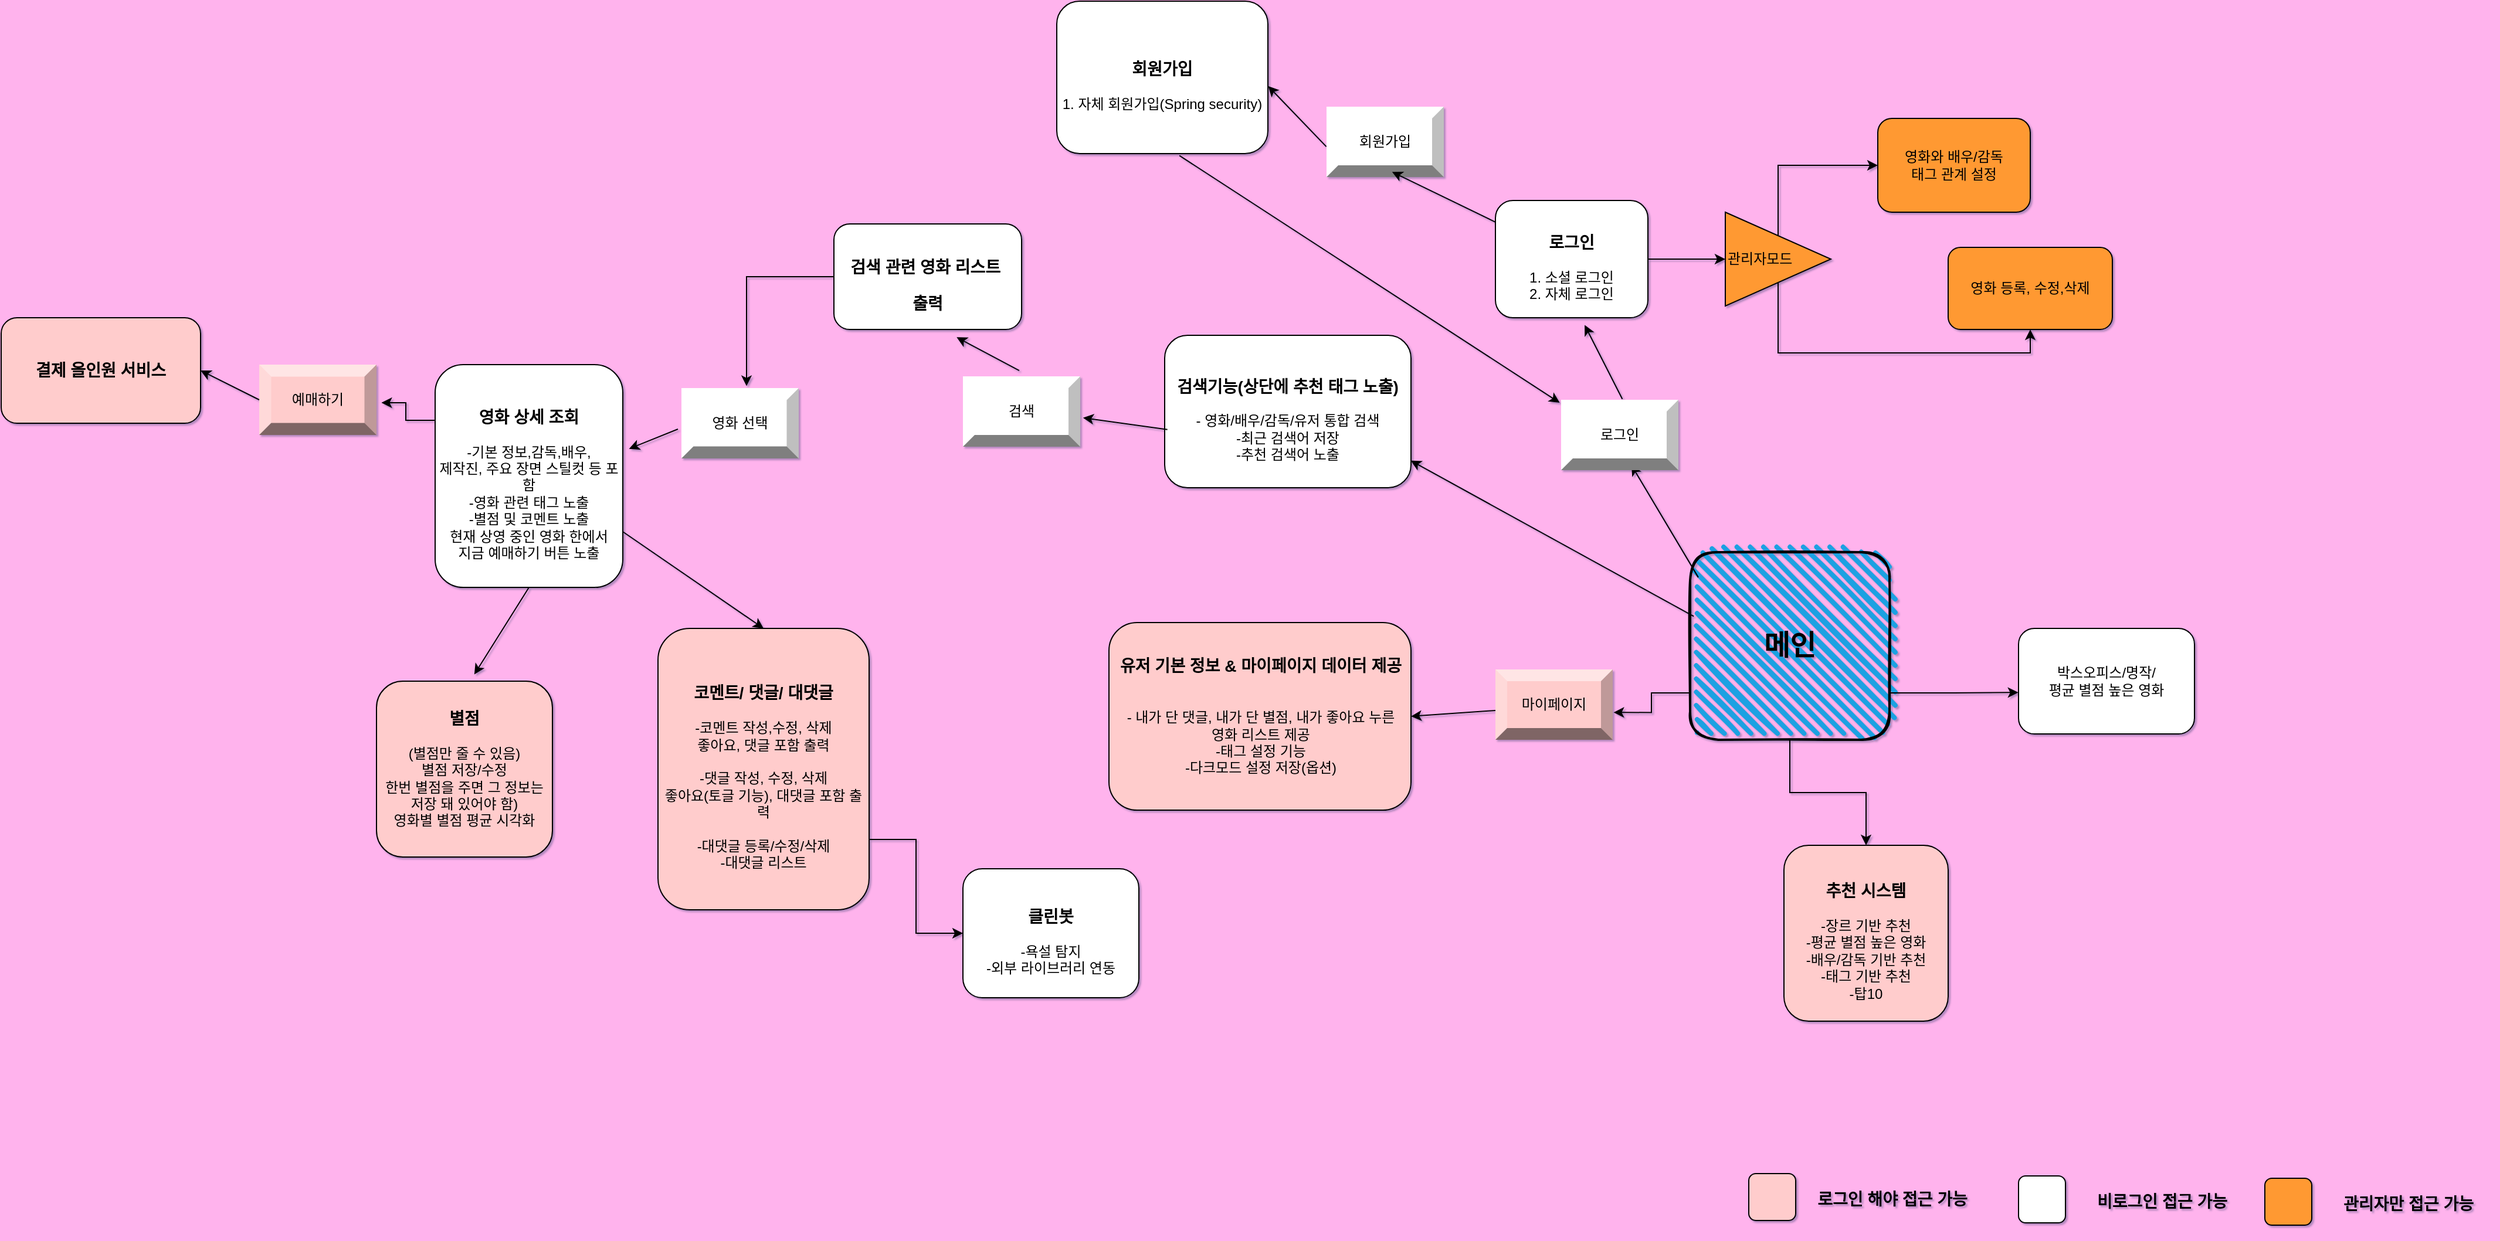 <mxfile version="27.1.6">
  <diagram name="페이지-1" id="LvskHL0l8MYuoYU3aJJq">
    <mxGraphModel dx="4597" dy="1515" grid="1" gridSize="10" guides="1" tooltips="1" connect="1" arrows="1" fold="1" page="1" pageScale="1" pageWidth="827" pageHeight="1169" background="#FFB3ED" math="0" shadow="1">
      <root>
        <mxCell id="0" />
        <mxCell id="1" parent="0" />
        <mxCell id="m5MV5VX6WgENKe0_gjv--46" value="" style="endArrow=classic;html=1;rounded=0;entryX=-0.012;entryY=0.042;entryDx=0;entryDy=0;entryPerimeter=0;exitX=0.581;exitY=1.013;exitDx=0;exitDy=0;exitPerimeter=0;" parent="1" source="m5MV5VX6WgENKe0_gjv--9" target="m5MV5VX6WgENKe0_gjv--7" edge="1">
          <mxGeometry width="50" height="50" relative="1" as="geometry">
            <mxPoint x="-350" y="300" as="sourcePoint" />
            <mxPoint x="-300" y="250" as="targetPoint" />
          </mxGeometry>
        </mxCell>
        <mxCell id="G79Pr9Nb0tBNP9RUXyT_-3" value="&lt;h3&gt;&lt;font&gt;로그인&lt;br&gt;&lt;/font&gt;&lt;/h3&gt;&lt;div&gt;&lt;span style=&quot;background-color: transparent; color: light-dark(rgb(0, 0, 0), rgb(255, 255, 255));&quot;&gt;1. 소셜 로그인&lt;/span&gt;&lt;/div&gt;&lt;div&gt;2. 자체 로그인&lt;/div&gt;" style="rounded=1;whiteSpace=wrap;html=1;" parent="1" vertex="1">
          <mxGeometry x="-86" y="250" width="130" height="100" as="geometry" />
        </mxCell>
        <mxCell id="G79Pr9Nb0tBNP9RUXyT_-9" value="&lt;h3&gt;&lt;font&gt;검색기능(상단에 추천 태그 노출)&lt;/font&gt;&lt;/h3&gt;&lt;div&gt;- 영화/배우/감독/유저 통합 검색&lt;/div&gt;&lt;div&gt;-최근 검색어 저장&lt;/div&gt;&lt;div&gt;-추천 검색어 노출&lt;/div&gt;" style="rounded=1;whiteSpace=wrap;html=1;" parent="1" vertex="1">
          <mxGeometry x="-368" y="365" width="210" height="130" as="geometry" />
        </mxCell>
        <mxCell id="G79Pr9Nb0tBNP9RUXyT_-11" value="&lt;h3&gt;&lt;font&gt;별점&lt;/font&gt;&lt;/h3&gt;&lt;div&gt;&lt;font&gt;(별점만 줄 수 있음)&lt;/font&gt;&lt;/div&gt;&lt;div&gt;별점 저장/수정&lt;/div&gt;&lt;div&gt;한번 별점을 주면 그 정보는 저장 돼 있어야 함)&lt;/div&gt;&lt;div&gt;영화별 별점 평균 시각화&lt;/div&gt;&lt;div&gt;&lt;br&gt;&lt;/div&gt;" style="rounded=1;whiteSpace=wrap;html=1;fillColor=#FFCCCC;" parent="1" vertex="1">
          <mxGeometry x="-1040" y="660" width="150" height="150" as="geometry" />
        </mxCell>
        <mxCell id="G79Pr9Nb0tBNP9RUXyT_-12" value="&lt;h3&gt;&lt;font&gt;추천 시스템&lt;/font&gt;&lt;/h3&gt;&lt;div&gt;-장르 기반 추천&lt;/div&gt;&lt;div&gt;-평균 별점 높은 영화&lt;/div&gt;&lt;div&gt;-배우/감독 기반 추천&lt;/div&gt;&lt;div&gt;&lt;font&gt;-태그 기반 추천&lt;/font&gt;&lt;/div&gt;&lt;div&gt;-탑10&lt;/div&gt;" style="rounded=1;whiteSpace=wrap;html=1;fillColor=#FFCCCC;" parent="1" vertex="1">
          <mxGeometry x="160" y="800" width="140" height="150" as="geometry" />
        </mxCell>
        <mxCell id="G79Pr9Nb0tBNP9RUXyT_-13" value="&lt;h3&gt;&lt;font&gt;클린봇&lt;/font&gt;&lt;/h3&gt;&lt;div&gt;-욕설 탐지&lt;/div&gt;&lt;div&gt;-외부 라이브러리 연동&lt;/div&gt;" style="rounded=1;whiteSpace=wrap;html=1;" parent="1" vertex="1">
          <mxGeometry x="-540" y="820" width="150" height="110" as="geometry" />
        </mxCell>
        <mxCell id="m5MV5VX6WgENKe0_gjv--43" style="edgeStyle=orthogonalEdgeStyle;rounded=0;orthogonalLoop=1;jettySize=auto;html=1;exitX=0.5;exitY=1;exitDx=0;exitDy=0;entryX=0.5;entryY=0;entryDx=0;entryDy=0;" parent="1" source="G79Pr9Nb0tBNP9RUXyT_-14" target="G79Pr9Nb0tBNP9RUXyT_-12" edge="1">
          <mxGeometry relative="1" as="geometry" />
        </mxCell>
        <mxCell id="G79Pr9Nb0tBNP9RUXyT_-14" value="&lt;h1&gt;메인&lt;/h1&gt;" style="rounded=1;whiteSpace=wrap;html=1;strokeWidth=2;fillWeight=4;hachureGap=8;hachureAngle=45;fillColor=#1ba1e2;sketch=1;" parent="1" vertex="1">
          <mxGeometry x="80" y="550" width="170" height="160" as="geometry" />
        </mxCell>
        <mxCell id="G79Pr9Nb0tBNP9RUXyT_-15" value="" style="endArrow=classic;html=1;rounded=0;exitX=0.041;exitY=0.134;exitDx=0;exitDy=0;exitPerimeter=0;entryX=0.599;entryY=0.928;entryDx=0;entryDy=0;entryPerimeter=0;" parent="1" source="G79Pr9Nb0tBNP9RUXyT_-14" target="m5MV5VX6WgENKe0_gjv--7" edge="1">
          <mxGeometry width="50" height="50" relative="1" as="geometry">
            <mxPoint x="-40" y="490" as="sourcePoint" />
            <mxPoint x="50" y="480" as="targetPoint" />
          </mxGeometry>
        </mxCell>
        <mxCell id="G79Pr9Nb0tBNP9RUXyT_-16" value="" style="endArrow=classic;html=1;rounded=0;entryX=0.999;entryY=0.822;entryDx=0;entryDy=0;entryPerimeter=0;exitX=0.018;exitY=0.342;exitDx=0;exitDy=0;exitPerimeter=0;" parent="1" source="G79Pr9Nb0tBNP9RUXyT_-14" target="G79Pr9Nb0tBNP9RUXyT_-9" edge="1">
          <mxGeometry width="50" height="50" relative="1" as="geometry">
            <mxPoint x="10" y="600" as="sourcePoint" />
            <mxPoint x="60" y="550" as="targetPoint" />
          </mxGeometry>
        </mxCell>
        <mxCell id="G79Pr9Nb0tBNP9RUXyT_-17" value="영화 등록, 수정,삭제" style="rounded=1;whiteSpace=wrap;html=1;fillColor=#FF9933;" parent="1" vertex="1">
          <mxGeometry x="300" y="290" width="140" height="70" as="geometry" />
        </mxCell>
        <mxCell id="m5MV5VX6WgENKe0_gjv--1" value="&lt;h3&gt;영화 상세 조회&lt;/h3&gt;&lt;div&gt;-기본 정보,감독,배우,&lt;/div&gt;&lt;div&gt;제작진, 주요 장면 스틸컷 등 포함&lt;/div&gt;&lt;div&gt;-영화 관련 태그 노출&lt;/div&gt;&lt;div&gt;-별점 및 코멘트 노출&lt;/div&gt;&lt;div&gt;현재 상영 중인 영화 한에서&lt;/div&gt;&lt;div&gt;지금 예매하기 버튼 노출&lt;/div&gt;" style="rounded=1;whiteSpace=wrap;html=1;" parent="1" vertex="1">
          <mxGeometry x="-990" y="390" width="160" height="190" as="geometry" />
        </mxCell>
        <mxCell id="m5MV5VX6WgENKe0_gjv--2" value="영화와 배우/감독&lt;div&gt;태그 관계 설정&lt;/div&gt;" style="rounded=1;whiteSpace=wrap;html=1;fillColor=#FF9933;" parent="1" vertex="1">
          <mxGeometry x="240" y="180" width="130" height="80" as="geometry" />
        </mxCell>
        <mxCell id="m5MV5VX6WgENKe0_gjv--3" value="박스오피스/명작/&lt;div&gt;평균 별점 높은 영화&lt;/div&gt;" style="rounded=1;whiteSpace=wrap;html=1;" parent="1" vertex="1">
          <mxGeometry x="360" y="615" width="150" height="90" as="geometry" />
        </mxCell>
        <mxCell id="m5MV5VX6WgENKe0_gjv--42" style="edgeStyle=orthogonalEdgeStyle;rounded=0;orthogonalLoop=1;jettySize=auto;html=1;exitX=1;exitY=0.75;exitDx=0;exitDy=0;entryX=0;entryY=0.5;entryDx=0;entryDy=0;" parent="1" source="m5MV5VX6WgENKe0_gjv--4" target="G79Pr9Nb0tBNP9RUXyT_-13" edge="1">
          <mxGeometry relative="1" as="geometry" />
        </mxCell>
        <mxCell id="m5MV5VX6WgENKe0_gjv--4" value="&lt;h3&gt;코멘트/ 댓글/ 대댓글&lt;/h3&gt;&lt;div&gt;-코멘트 작성,&lt;span style=&quot;background-color: transparent; color: light-dark(rgb(0, 0, 0), rgb(255, 255, 255));&quot;&gt;수정, 삭제&lt;/span&gt;&lt;/div&gt;&lt;div&gt;좋아요, 댓글 포함 출력&lt;/div&gt;&lt;div&gt;&lt;br&gt;&lt;/div&gt;&lt;div&gt;-댓글 작성, 수정, 삭제&lt;/div&gt;&lt;div&gt;&lt;span style=&quot;background-color: transparent; color: light-dark(rgb(0, 0, 0), rgb(255, 255, 255));&quot;&gt;좋아요(토글 기능)&lt;/span&gt;, 대댓글 포함 출력&lt;/div&gt;&lt;div&gt;&lt;br&gt;&lt;/div&gt;&lt;div&gt;-대댓글 등록/수정/삭제&lt;/div&gt;&lt;div&gt;-대댓글 리스트&lt;/div&gt;" style="rounded=1;whiteSpace=wrap;html=1;fillColor=#FFCCCC;" parent="1" vertex="1">
          <mxGeometry x="-800" y="615" width="180" height="240" as="geometry" />
        </mxCell>
        <mxCell id="m5MV5VX6WgENKe0_gjv--5" value="&lt;h3&gt;유저 기본 정보 &amp;amp; 마이페이지 데이터 제공&lt;/h3&gt;&lt;div&gt;&lt;br&gt;&lt;/div&gt;&lt;div&gt;- 내가 단 댓글, 내가 단 별점, 내가 좋아요 누른&lt;/div&gt;&lt;div&gt;영화 리스트 제공&lt;/div&gt;&lt;div&gt;-태그 설정 기능&lt;/div&gt;&lt;div&gt;-다크모드 설정 저장(옵션)&lt;/div&gt;&lt;div&gt;&lt;br&gt;&lt;/div&gt;" style="rounded=1;whiteSpace=wrap;html=1;fillColor=#FFCCCC;" parent="1" vertex="1">
          <mxGeometry x="-415.5" y="610" width="257.5" height="160" as="geometry" />
        </mxCell>
        <mxCell id="m5MV5VX6WgENKe0_gjv--6" value="&lt;h3&gt;결제 올인원 서비스&lt;/h3&gt;" style="rounded=1;whiteSpace=wrap;html=1;fillColor=#FFCCCC;" parent="1" vertex="1">
          <mxGeometry x="-1360" y="350" width="170" height="90" as="geometry" />
        </mxCell>
        <mxCell id="m5MV5VX6WgENKe0_gjv--7" value="로그인" style="labelPosition=center;verticalLabelPosition=middle;align=center;html=1;shape=mxgraph.basic.shaded_button;dx=10;fillColor=#FFFFFF;strokeColor=none;whiteSpace=wrap;" parent="1" vertex="1">
          <mxGeometry x="-30" y="420" width="100" height="60" as="geometry" />
        </mxCell>
        <mxCell id="m5MV5VX6WgENKe0_gjv--8" value="" style="endArrow=classic;html=1;rounded=0;exitX=0.522;exitY=-0.011;exitDx=0;exitDy=0;exitPerimeter=0;entryX=0.585;entryY=1.062;entryDx=0;entryDy=0;entryPerimeter=0;" parent="1" source="m5MV5VX6WgENKe0_gjv--7" target="G79Pr9Nb0tBNP9RUXyT_-3" edge="1">
          <mxGeometry width="50" height="50" relative="1" as="geometry">
            <mxPoint x="-110" y="550" as="sourcePoint" />
            <mxPoint x="-60" y="500" as="targetPoint" />
          </mxGeometry>
        </mxCell>
        <mxCell id="m5MV5VX6WgENKe0_gjv--9" value="&lt;h3&gt;회원가입&lt;/h3&gt;&lt;div&gt;&lt;div&gt;1. 자체 회원가입(Spring security)&lt;/div&gt;&lt;/div&gt;" style="rounded=1;whiteSpace=wrap;html=1;" parent="1" vertex="1">
          <mxGeometry x="-460" y="80" width="180" height="130" as="geometry" />
        </mxCell>
        <mxCell id="m5MV5VX6WgENKe0_gjv--10" value="회원가입" style="labelPosition=center;verticalLabelPosition=middle;align=center;html=1;shape=mxgraph.basic.shaded_button;dx=10;fillColor=#FFFFFF;strokeColor=none;whiteSpace=wrap;" parent="1" vertex="1">
          <mxGeometry x="-230" y="170" width="100" height="60" as="geometry" />
        </mxCell>
        <mxCell id="m5MV5VX6WgENKe0_gjv--11" value="" style="endArrow=classic;html=1;rounded=0;entryX=0.559;entryY=0.927;entryDx=0;entryDy=0;entryPerimeter=0;" parent="1" source="G79Pr9Nb0tBNP9RUXyT_-3" target="m5MV5VX6WgENKe0_gjv--10" edge="1">
          <mxGeometry width="50" height="50" relative="1" as="geometry">
            <mxPoint x="-210" y="260" as="sourcePoint" />
            <mxPoint x="-160" y="210" as="targetPoint" />
          </mxGeometry>
        </mxCell>
        <mxCell id="m5MV5VX6WgENKe0_gjv--12" value="" style="endArrow=classic;html=1;rounded=0;entryX=1.001;entryY=0.557;entryDx=0;entryDy=0;exitX=-0.002;exitY=0.568;exitDx=0;exitDy=0;exitPerimeter=0;entryPerimeter=0;" parent="1" source="m5MV5VX6WgENKe0_gjv--10" target="m5MV5VX6WgENKe0_gjv--9" edge="1">
          <mxGeometry width="50" height="50" relative="1" as="geometry">
            <mxPoint x="-210" y="170" as="sourcePoint" />
            <mxPoint x="-60" y="140" as="targetPoint" />
          </mxGeometry>
        </mxCell>
        <mxCell id="m5MV5VX6WgENKe0_gjv--13" value="" style="endArrow=classic;html=1;rounded=0;exitX=0.011;exitY=0.618;exitDx=0;exitDy=0;exitPerimeter=0;entryX=1.024;entryY=0.589;entryDx=0;entryDy=0;entryPerimeter=0;" parent="1" source="G79Pr9Nb0tBNP9RUXyT_-9" target="m5MV5VX6WgENKe0_gjv--18" edge="1">
          <mxGeometry width="50" height="50" relative="1" as="geometry">
            <mxPoint x="-490" y="550" as="sourcePoint" />
            <mxPoint x="-440" y="500" as="targetPoint" />
          </mxGeometry>
        </mxCell>
        <mxCell id="m5MV5VX6WgENKe0_gjv--14" value="" style="endArrow=classic;html=1;rounded=0;exitX=0.5;exitY=1;exitDx=0;exitDy=0;entryX=0.556;entryY=-0.038;entryDx=0;entryDy=0;entryPerimeter=0;" parent="1" source="m5MV5VX6WgENKe0_gjv--1" target="G79Pr9Nb0tBNP9RUXyT_-11" edge="1">
          <mxGeometry width="50" height="50" relative="1" as="geometry">
            <mxPoint x="-510" y="600" as="sourcePoint" />
            <mxPoint x="-460" y="550" as="targetPoint" />
          </mxGeometry>
        </mxCell>
        <mxCell id="m5MV5VX6WgENKe0_gjv--15" value="영화 선택" style="labelPosition=center;verticalLabelPosition=middle;align=center;html=1;shape=mxgraph.basic.shaded_button;dx=10.26;fillColor=#FFFFFF;strokeColor=none;whiteSpace=wrap;" parent="1" vertex="1">
          <mxGeometry x="-780" y="410" width="100" height="60" as="geometry" />
        </mxCell>
        <mxCell id="m5MV5VX6WgENKe0_gjv--22" value="" style="edgeStyle=orthogonalEdgeStyle;rounded=0;orthogonalLoop=1;jettySize=auto;html=1;entryX=0.555;entryY=-0.029;entryDx=0;entryDy=0;entryPerimeter=0;" parent="1" source="m5MV5VX6WgENKe0_gjv--16" target="m5MV5VX6WgENKe0_gjv--15" edge="1">
          <mxGeometry relative="1" as="geometry">
            <mxPoint x="-770" y="315" as="targetPoint" />
          </mxGeometry>
        </mxCell>
        <mxCell id="m5MV5VX6WgENKe0_gjv--16" value="&lt;br&gt;&lt;h3&gt;검색 관련 영화 리스트&amp;nbsp;&lt;/h3&gt;&lt;h3&gt;출력&lt;/h3&gt;" style="rounded=1;whiteSpace=wrap;html=1;" parent="1" vertex="1">
          <mxGeometry x="-650" y="270" width="160" height="90" as="geometry" />
        </mxCell>
        <mxCell id="m5MV5VX6WgENKe0_gjv--19" value="" style="endArrow=classic;html=1;rounded=0;entryX=0.654;entryY=1.074;entryDx=0;entryDy=0;entryPerimeter=0;exitX=0.48;exitY=-0.082;exitDx=0;exitDy=0;exitPerimeter=0;" parent="1" source="m5MV5VX6WgENKe0_gjv--18" target="m5MV5VX6WgENKe0_gjv--16" edge="1">
          <mxGeometry width="50" height="50" relative="1" as="geometry">
            <mxPoint x="-430" y="420" as="sourcePoint" />
            <mxPoint x="-380" y="370" as="targetPoint" />
          </mxGeometry>
        </mxCell>
        <mxCell id="m5MV5VX6WgENKe0_gjv--23" value="" style="endArrow=classic;html=1;rounded=0;entryX=1.033;entryY=0.378;entryDx=0;entryDy=0;entryPerimeter=0;" parent="1" target="m5MV5VX6WgENKe0_gjv--1" edge="1">
          <mxGeometry width="50" height="50" relative="1" as="geometry">
            <mxPoint x="-783" y="445" as="sourcePoint" />
            <mxPoint x="-733" y="395" as="targetPoint" />
          </mxGeometry>
        </mxCell>
        <mxCell id="m5MV5VX6WgENKe0_gjv--24" value="" style="endArrow=classic;html=1;rounded=0;entryX=0.5;entryY=0;entryDx=0;entryDy=0;exitX=1;exitY=0.75;exitDx=0;exitDy=0;" parent="1" source="m5MV5VX6WgENKe0_gjv--1" target="m5MV5VX6WgENKe0_gjv--4" edge="1">
          <mxGeometry width="50" height="50" relative="1" as="geometry">
            <mxPoint x="-920" y="540" as="sourcePoint" />
            <mxPoint x="-870" y="490" as="targetPoint" />
          </mxGeometry>
        </mxCell>
        <mxCell id="m5MV5VX6WgENKe0_gjv--27" value="" style="endArrow=classic;html=1;rounded=0;" parent="1" target="m5MV5VX6WgENKe0_gjv--28" edge="1">
          <mxGeometry width="50" height="50" relative="1" as="geometry">
            <mxPoint x="44" y="300" as="sourcePoint" />
            <mxPoint x="130" y="310" as="targetPoint" />
          </mxGeometry>
        </mxCell>
        <mxCell id="m5MV5VX6WgENKe0_gjv--31" style="edgeStyle=orthogonalEdgeStyle;rounded=0;orthogonalLoop=1;jettySize=auto;html=1;exitX=0.5;exitY=1;exitDx=0;exitDy=0;entryX=0.5;entryY=1;entryDx=0;entryDy=0;" parent="1" source="m5MV5VX6WgENKe0_gjv--28" target="G79Pr9Nb0tBNP9RUXyT_-17" edge="1">
          <mxGeometry relative="1" as="geometry">
            <Array as="points">
              <mxPoint x="155" y="380" />
              <mxPoint x="370" y="380" />
            </Array>
          </mxGeometry>
        </mxCell>
        <mxCell id="m5MV5VX6WgENKe0_gjv--32" style="edgeStyle=orthogonalEdgeStyle;rounded=0;orthogonalLoop=1;jettySize=auto;html=1;exitX=0.5;exitY=0;exitDx=0;exitDy=0;entryX=0;entryY=0.5;entryDx=0;entryDy=0;" parent="1" source="m5MV5VX6WgENKe0_gjv--28" target="m5MV5VX6WgENKe0_gjv--2" edge="1">
          <mxGeometry relative="1" as="geometry">
            <Array as="points">
              <mxPoint x="155" y="220" />
            </Array>
          </mxGeometry>
        </mxCell>
        <mxCell id="m5MV5VX6WgENKe0_gjv--28" value="관리자모드" style="triangle;whiteSpace=wrap;html=1;align=left;fillColor=#FF9933;" parent="1" vertex="1">
          <mxGeometry x="110" y="260" width="90" height="80" as="geometry" />
        </mxCell>
        <mxCell id="m5MV5VX6WgENKe0_gjv--35" value="예매하기" style="labelPosition=center;verticalLabelPosition=middle;align=center;html=1;shape=mxgraph.basic.shaded_button;dx=10.26;fillColor=#FFCCCC;strokeColor=none;whiteSpace=wrap;" parent="1" vertex="1">
          <mxGeometry x="-1140" y="390" width="100" height="60" as="geometry" />
        </mxCell>
        <mxCell id="m5MV5VX6WgENKe0_gjv--36" style="edgeStyle=orthogonalEdgeStyle;rounded=0;orthogonalLoop=1;jettySize=auto;html=1;exitX=0;exitY=0.25;exitDx=0;exitDy=0;entryX=1.042;entryY=0.541;entryDx=0;entryDy=0;entryPerimeter=0;" parent="1" source="m5MV5VX6WgENKe0_gjv--1" target="m5MV5VX6WgENKe0_gjv--35" edge="1">
          <mxGeometry relative="1" as="geometry">
            <Array as="points">
              <mxPoint x="-1015" y="437" />
              <mxPoint x="-1015" y="423" />
            </Array>
          </mxGeometry>
        </mxCell>
        <mxCell id="m5MV5VX6WgENKe0_gjv--37" value="" style="endArrow=classic;html=1;rounded=0;entryX=1;entryY=0.5;entryDx=0;entryDy=0;" parent="1" target="m5MV5VX6WgENKe0_gjv--6" edge="1">
          <mxGeometry width="50" height="50" relative="1" as="geometry">
            <mxPoint x="-1140" y="420" as="sourcePoint" />
            <mxPoint x="-1090" y="370" as="targetPoint" />
          </mxGeometry>
        </mxCell>
        <mxCell id="m5MV5VX6WgENKe0_gjv--41" style="edgeStyle=orthogonalEdgeStyle;rounded=0;orthogonalLoop=1;jettySize=auto;html=1;exitX=1;exitY=0.75;exitDx=0;exitDy=0;entryX=-0.001;entryY=0.607;entryDx=0;entryDy=0;entryPerimeter=0;" parent="1" source="G79Pr9Nb0tBNP9RUXyT_-14" target="m5MV5VX6WgENKe0_gjv--3" edge="1">
          <mxGeometry relative="1" as="geometry" />
        </mxCell>
        <mxCell id="m5MV5VX6WgENKe0_gjv--18" value="검색" style="labelPosition=center;verticalLabelPosition=middle;align=center;html=1;shape=mxgraph.basic.shaded_button;dx=10;fillColor=#FFFFFF;strokeColor=none;whiteSpace=wrap;" parent="1" vertex="1">
          <mxGeometry x="-540" y="400" width="100" height="60" as="geometry" />
        </mxCell>
        <mxCell id="m5MV5VX6WgENKe0_gjv--48" value="마이페이지" style="labelPosition=center;verticalLabelPosition=middle;align=center;html=1;shape=mxgraph.basic.shaded_button;dx=10;fillColor=#FFCCCC;strokeColor=none;whiteSpace=wrap;" parent="1" vertex="1">
          <mxGeometry x="-86" y="650" width="100" height="60" as="geometry" />
        </mxCell>
        <mxCell id="m5MV5VX6WgENKe0_gjv--49" style="edgeStyle=orthogonalEdgeStyle;rounded=0;orthogonalLoop=1;jettySize=auto;html=1;exitX=0;exitY=0.75;exitDx=0;exitDy=0;entryX=1.007;entryY=0.611;entryDx=0;entryDy=0;entryPerimeter=0;" parent="1" source="G79Pr9Nb0tBNP9RUXyT_-14" target="m5MV5VX6WgENKe0_gjv--48" edge="1">
          <mxGeometry relative="1" as="geometry" />
        </mxCell>
        <mxCell id="m5MV5VX6WgENKe0_gjv--50" value="" style="endArrow=classic;html=1;rounded=0;entryX=1;entryY=0.5;entryDx=0;entryDy=0;" parent="1" target="m5MV5VX6WgENKe0_gjv--5" edge="1">
          <mxGeometry width="50" height="50" relative="1" as="geometry">
            <mxPoint x="-86" y="685" as="sourcePoint" />
            <mxPoint x="-36" y="635" as="targetPoint" />
          </mxGeometry>
        </mxCell>
        <mxCell id="pDhgToD4BfEeac_xiC6f-2" value="" style="rounded=1;whiteSpace=wrap;html=1;fillColor=#FFCCCC;" vertex="1" parent="1">
          <mxGeometry x="130" y="1080" width="40" height="40" as="geometry" />
        </mxCell>
        <mxCell id="pDhgToD4BfEeac_xiC6f-3" value="&lt;h3&gt;로그인 해야 접근 가능&lt;/h3&gt;" style="rounded=1;whiteSpace=wrap;html=1;fillColor=none;strokeColor=none;shadow=1;" vertex="1" parent="1">
          <mxGeometry x="185" y="1082" width="135" height="40" as="geometry" />
        </mxCell>
        <mxCell id="pDhgToD4BfEeac_xiC6f-4" value="" style="rounded=1;whiteSpace=wrap;html=1;fillColor=#FFFFFF;" vertex="1" parent="1">
          <mxGeometry x="360" y="1082" width="40" height="40" as="geometry" />
        </mxCell>
        <mxCell id="pDhgToD4BfEeac_xiC6f-5" value="&lt;h3&gt;비로그인 접근 가능&lt;/h3&gt;" style="rounded=1;whiteSpace=wrap;html=1;fillColor=none;strokeColor=none;shadow=1;" vertex="1" parent="1">
          <mxGeometry x="415" y="1084" width="135" height="40" as="geometry" />
        </mxCell>
        <mxCell id="pDhgToD4BfEeac_xiC6f-6" value="" style="rounded=1;whiteSpace=wrap;html=1;fillColor=#FF9933;" vertex="1" parent="1">
          <mxGeometry x="570" y="1084" width="40" height="40" as="geometry" />
        </mxCell>
        <mxCell id="pDhgToD4BfEeac_xiC6f-7" value="&lt;h3&gt;관리자만 접근 가능&lt;/h3&gt;" style="rounded=1;whiteSpace=wrap;html=1;fillColor=none;strokeColor=none;shadow=1;" vertex="1" parent="1">
          <mxGeometry x="625" y="1086" width="135" height="40" as="geometry" />
        </mxCell>
      </root>
    </mxGraphModel>
  </diagram>
</mxfile>
